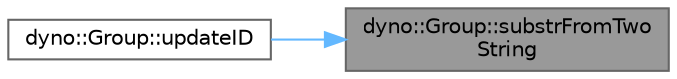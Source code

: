 digraph "dyno::Group::substrFromTwoString"
{
 // LATEX_PDF_SIZE
  bgcolor="transparent";
  edge [fontname=Helvetica,fontsize=10,labelfontname=Helvetica,labelfontsize=10];
  node [fontname=Helvetica,fontsize=10,shape=box,height=0.2,width=0.4];
  rankdir="RL";
  Node1 [id="Node000001",label="dyno::Group::substrFromTwo\lString",height=0.2,width=0.4,color="gray40", fillcolor="grey60", style="filled", fontcolor="black",tooltip=" "];
  Node1 -> Node2 [id="edge1_Node000001_Node000002",dir="back",color="steelblue1",style="solid",tooltip=" "];
  Node2 [id="Node000002",label="dyno::Group::updateID",height=0.2,width=0.4,color="grey40", fillcolor="white", style="filled",URL="$classdyno_1_1_group.html#affb13616907c148065c9110e301347b5",tooltip=" "];
}
